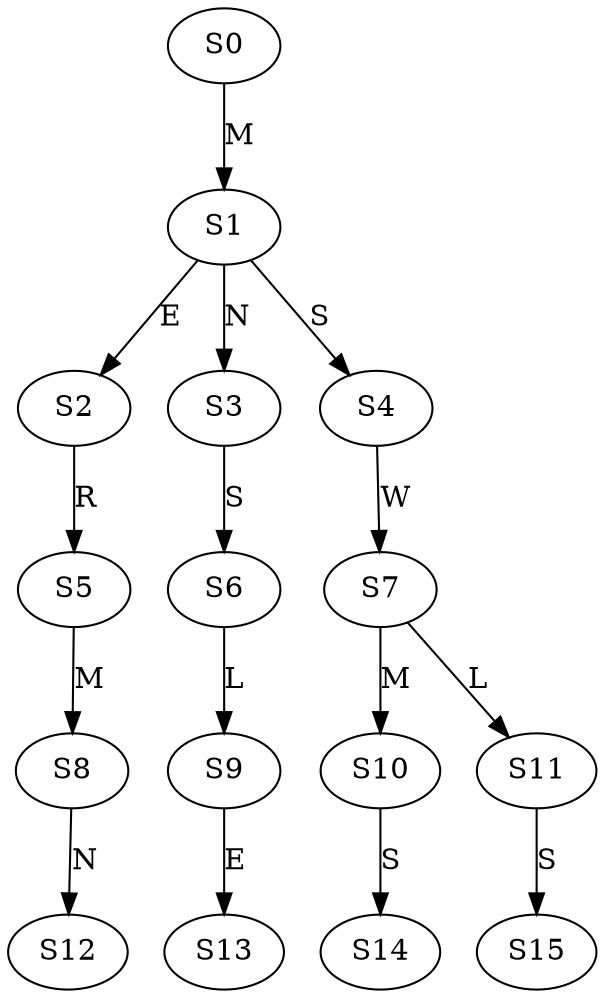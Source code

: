 strict digraph  {
	S0 -> S1 [ label = M ];
	S1 -> S2 [ label = E ];
	S1 -> S3 [ label = N ];
	S1 -> S4 [ label = S ];
	S2 -> S5 [ label = R ];
	S3 -> S6 [ label = S ];
	S4 -> S7 [ label = W ];
	S5 -> S8 [ label = M ];
	S6 -> S9 [ label = L ];
	S7 -> S10 [ label = M ];
	S7 -> S11 [ label = L ];
	S8 -> S12 [ label = N ];
	S9 -> S13 [ label = E ];
	S10 -> S14 [ label = S ];
	S11 -> S15 [ label = S ];
}
